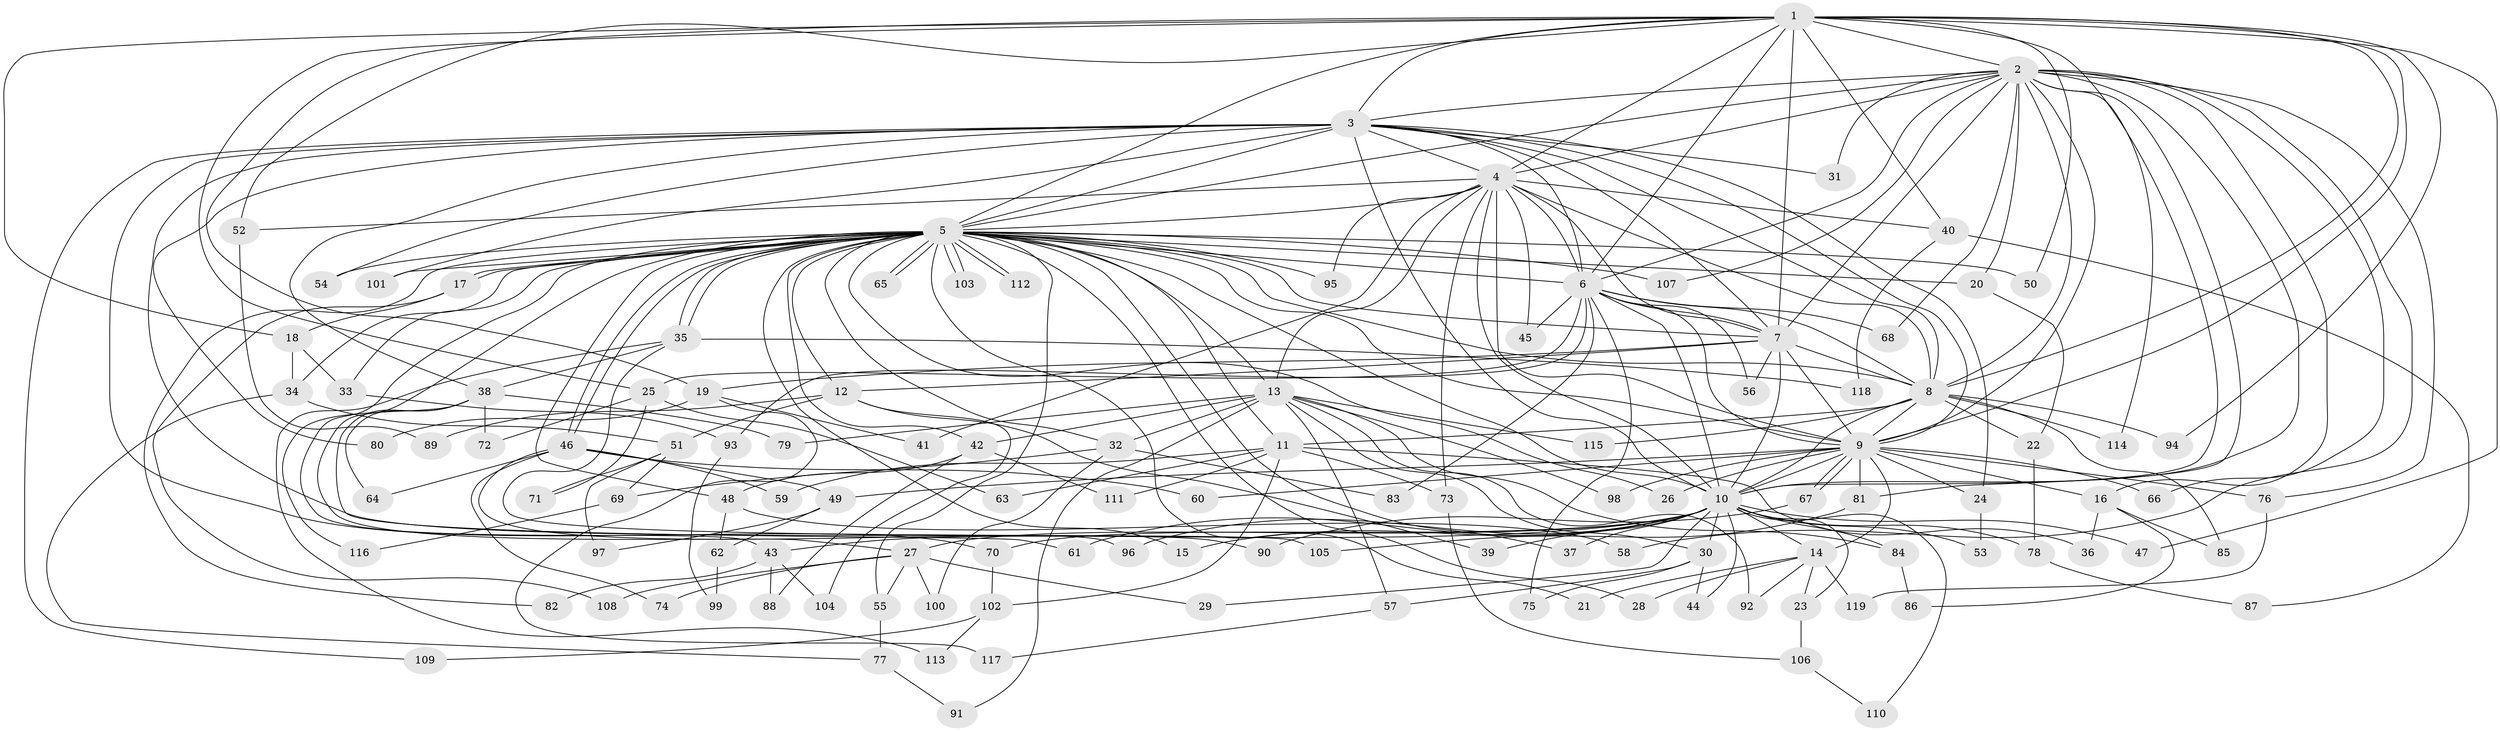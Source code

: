 // coarse degree distribution, {16: 0.022222222222222223, 18: 0.011111111111111112, 17: 0.011111111111111112, 15: 0.022222222222222223, 42: 0.011111111111111112, 11: 0.011111111111111112, 19: 0.011111111111111112, 29: 0.011111111111111112, 9: 0.011111111111111112, 6: 0.011111111111111112, 12: 0.011111111111111112, 7: 0.03333333333333333, 2: 0.4777777777777778, 5: 0.08888888888888889, 4: 0.06666666666666667, 3: 0.16666666666666666, 1: 0.011111111111111112, 8: 0.011111111111111112}
// Generated by graph-tools (version 1.1) at 2025/51/02/27/25 19:51:51]
// undirected, 119 vertices, 263 edges
graph export_dot {
graph [start="1"]
  node [color=gray90,style=filled];
  1;
  2;
  3;
  4;
  5;
  6;
  7;
  8;
  9;
  10;
  11;
  12;
  13;
  14;
  15;
  16;
  17;
  18;
  19;
  20;
  21;
  22;
  23;
  24;
  25;
  26;
  27;
  28;
  29;
  30;
  31;
  32;
  33;
  34;
  35;
  36;
  37;
  38;
  39;
  40;
  41;
  42;
  43;
  44;
  45;
  46;
  47;
  48;
  49;
  50;
  51;
  52;
  53;
  54;
  55;
  56;
  57;
  58;
  59;
  60;
  61;
  62;
  63;
  64;
  65;
  66;
  67;
  68;
  69;
  70;
  71;
  72;
  73;
  74;
  75;
  76;
  77;
  78;
  79;
  80;
  81;
  82;
  83;
  84;
  85;
  86;
  87;
  88;
  89;
  90;
  91;
  92;
  93;
  94;
  95;
  96;
  97;
  98;
  99;
  100;
  101;
  102;
  103;
  104;
  105;
  106;
  107;
  108;
  109;
  110;
  111;
  112;
  113;
  114;
  115;
  116;
  117;
  118;
  119;
  1 -- 2;
  1 -- 3;
  1 -- 4;
  1 -- 5;
  1 -- 6;
  1 -- 7;
  1 -- 8;
  1 -- 9;
  1 -- 10;
  1 -- 18;
  1 -- 19;
  1 -- 25;
  1 -- 40;
  1 -- 47;
  1 -- 50;
  1 -- 52;
  1 -- 94;
  2 -- 3;
  2 -- 4;
  2 -- 5;
  2 -- 6;
  2 -- 7;
  2 -- 8;
  2 -- 9;
  2 -- 10;
  2 -- 16;
  2 -- 20;
  2 -- 31;
  2 -- 58;
  2 -- 66;
  2 -- 68;
  2 -- 76;
  2 -- 81;
  2 -- 107;
  2 -- 114;
  3 -- 4;
  3 -- 5;
  3 -- 6;
  3 -- 7;
  3 -- 8;
  3 -- 9;
  3 -- 10;
  3 -- 24;
  3 -- 31;
  3 -- 38;
  3 -- 54;
  3 -- 70;
  3 -- 80;
  3 -- 90;
  3 -- 101;
  3 -- 109;
  4 -- 5;
  4 -- 6;
  4 -- 7;
  4 -- 8;
  4 -- 9;
  4 -- 10;
  4 -- 13;
  4 -- 40;
  4 -- 41;
  4 -- 45;
  4 -- 52;
  4 -- 73;
  4 -- 95;
  5 -- 6;
  5 -- 7;
  5 -- 8;
  5 -- 9;
  5 -- 10;
  5 -- 11;
  5 -- 12;
  5 -- 13;
  5 -- 15;
  5 -- 17;
  5 -- 17;
  5 -- 20;
  5 -- 21;
  5 -- 26;
  5 -- 27;
  5 -- 28;
  5 -- 32;
  5 -- 33;
  5 -- 34;
  5 -- 35;
  5 -- 35;
  5 -- 37;
  5 -- 42;
  5 -- 43;
  5 -- 46;
  5 -- 46;
  5 -- 48;
  5 -- 50;
  5 -- 54;
  5 -- 55;
  5 -- 65;
  5 -- 65;
  5 -- 82;
  5 -- 95;
  5 -- 101;
  5 -- 103;
  5 -- 103;
  5 -- 107;
  5 -- 112;
  5 -- 112;
  6 -- 7;
  6 -- 8;
  6 -- 9;
  6 -- 10;
  6 -- 25;
  6 -- 45;
  6 -- 56;
  6 -- 68;
  6 -- 75;
  6 -- 83;
  6 -- 93;
  7 -- 8;
  7 -- 9;
  7 -- 10;
  7 -- 12;
  7 -- 19;
  7 -- 56;
  8 -- 9;
  8 -- 10;
  8 -- 11;
  8 -- 22;
  8 -- 85;
  8 -- 94;
  8 -- 114;
  8 -- 115;
  9 -- 10;
  9 -- 14;
  9 -- 16;
  9 -- 24;
  9 -- 26;
  9 -- 49;
  9 -- 60;
  9 -- 66;
  9 -- 67;
  9 -- 67;
  9 -- 76;
  9 -- 81;
  9 -- 98;
  10 -- 14;
  10 -- 15;
  10 -- 23;
  10 -- 27;
  10 -- 29;
  10 -- 30;
  10 -- 37;
  10 -- 39;
  10 -- 43;
  10 -- 44;
  10 -- 47;
  10 -- 53;
  10 -- 61;
  10 -- 70;
  10 -- 78;
  10 -- 84;
  10 -- 96;
  10 -- 110;
  11 -- 36;
  11 -- 59;
  11 -- 63;
  11 -- 73;
  11 -- 102;
  11 -- 111;
  12 -- 39;
  12 -- 51;
  12 -- 89;
  12 -- 104;
  13 -- 30;
  13 -- 32;
  13 -- 42;
  13 -- 57;
  13 -- 79;
  13 -- 84;
  13 -- 91;
  13 -- 92;
  13 -- 98;
  13 -- 115;
  14 -- 21;
  14 -- 23;
  14 -- 28;
  14 -- 92;
  14 -- 119;
  16 -- 36;
  16 -- 85;
  16 -- 86;
  17 -- 18;
  17 -- 108;
  18 -- 33;
  18 -- 34;
  19 -- 41;
  19 -- 80;
  19 -- 117;
  20 -- 22;
  22 -- 78;
  23 -- 106;
  24 -- 53;
  25 -- 63;
  25 -- 71;
  25 -- 72;
  27 -- 29;
  27 -- 55;
  27 -- 74;
  27 -- 100;
  27 -- 108;
  30 -- 44;
  30 -- 57;
  30 -- 75;
  32 -- 69;
  32 -- 83;
  32 -- 100;
  33 -- 93;
  34 -- 51;
  34 -- 77;
  35 -- 38;
  35 -- 105;
  35 -- 113;
  35 -- 118;
  38 -- 61;
  38 -- 64;
  38 -- 72;
  38 -- 79;
  38 -- 116;
  40 -- 87;
  40 -- 118;
  42 -- 48;
  42 -- 88;
  42 -- 111;
  43 -- 82;
  43 -- 88;
  43 -- 104;
  46 -- 49;
  46 -- 59;
  46 -- 60;
  46 -- 64;
  46 -- 74;
  46 -- 96;
  48 -- 58;
  48 -- 62;
  49 -- 62;
  49 -- 97;
  51 -- 69;
  51 -- 71;
  51 -- 97;
  52 -- 89;
  55 -- 77;
  57 -- 117;
  62 -- 99;
  67 -- 90;
  69 -- 116;
  70 -- 102;
  73 -- 106;
  76 -- 119;
  77 -- 91;
  78 -- 87;
  81 -- 105;
  84 -- 86;
  93 -- 99;
  102 -- 109;
  102 -- 113;
  106 -- 110;
}
